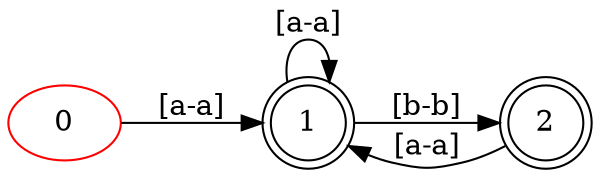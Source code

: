digraph G{
rankdir = LR
0 [color=red]
1 [shape = doublecircle]
2 [shape = doublecircle]
0 -> 1 [label="[a-a]"]
1 -> 1 [label="[a-a]"]
1 -> 2 [label="[b-b]"]
2 -> 1 [label="[a-a]"]
}
